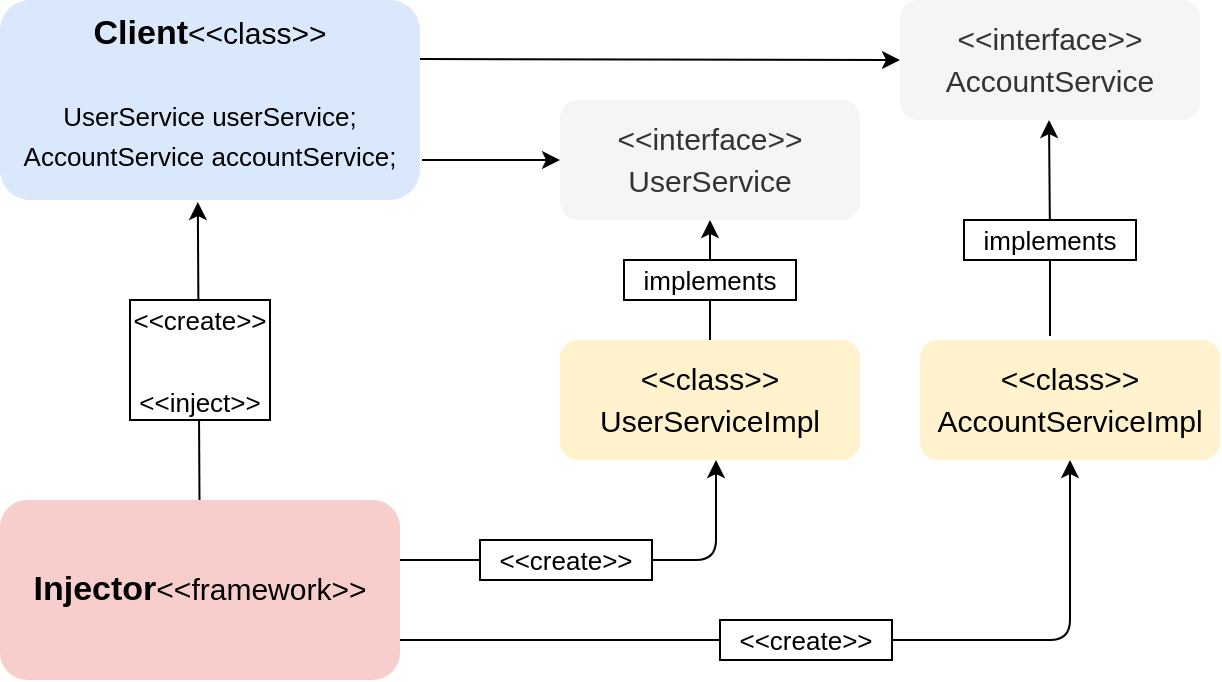 <mxfile version="13.10.1" type="device"><diagram id="ffoG0_MGvMSPFaagKR43" name="Page-1"><mxGraphModel dx="788" dy="490" grid="1" gridSize="10" guides="1" tooltips="1" connect="1" arrows="1" fold="1" page="1" pageScale="1" pageWidth="827" pageHeight="1169" math="0" shadow="0"><root><mxCell id="0"/><mxCell id="1" parent="0"/><mxCell id="lZxEKcPI4mCkSVf3RGbG-2" value="&lt;b&gt;Client&lt;/b&gt;&lt;font style=&quot;font-size: 15px&quot;&gt;&amp;lt;&amp;lt;class&amp;gt;&amp;gt;&lt;/font&gt;&lt;br&gt;&lt;br&gt;&lt;font style=&quot;font-size: 13px&quot;&gt;UserService userService;&lt;br&gt;AccountService accountService;&lt;br&gt;&lt;/font&gt;" style="rounded=1;html=1;fillColor=#dae8fc;strokeColor=none;verticalAlign=top;fontSize=17;whiteSpace=wrap;" parent="1" vertex="1"><mxGeometry x="120" y="150" width="210" height="100" as="geometry"/></mxCell><mxCell id="lZxEKcPI4mCkSVf3RGbG-4" value="&lt;b&gt;Injector&lt;/b&gt;&lt;font style=&quot;font-size: 15px&quot;&gt;&amp;lt;&amp;lt;framework&amp;gt;&amp;gt;&lt;/font&gt;" style="rounded=1;html=1;fontSize=17;fillColor=#f8cecc;whiteSpace=wrap;labelBorderColor=none;labelBackgroundColor=none;strokeColor=none;" parent="1" vertex="1"><mxGeometry x="120" y="400" width="200" height="90" as="geometry"/></mxCell><mxCell id="lZxEKcPI4mCkSVf3RGbG-7" value="" style="endArrow=classic;html=1;fontSize=17;entryX=0.471;entryY=1.01;entryDx=0;entryDy=0;entryPerimeter=0;" parent="1" source="lZxEKcPI4mCkSVf3RGbG-4" target="lZxEKcPI4mCkSVf3RGbG-2" edge="1"><mxGeometry width="50" height="50" relative="1" as="geometry"><mxPoint x="220" y="310" as="sourcePoint"/><mxPoint x="270" y="260" as="targetPoint"/></mxGeometry></mxCell><mxCell id="lZxEKcPI4mCkSVf3RGbG-8" value="&lt;font style=&quot;font-size: 13px&quot;&gt;&amp;lt;&amp;lt;create&amp;gt;&amp;gt;&lt;br&gt;&lt;br&gt;&amp;lt;&amp;lt;inject&amp;gt;&amp;gt;&lt;/font&gt;" style="rounded=0;whiteSpace=wrap;html=1;strokeColor=#000000;fontSize=17;" parent="1" vertex="1"><mxGeometry x="185" y="300" width="70" height="60" as="geometry"/></mxCell><mxCell id="lZxEKcPI4mCkSVf3RGbG-10" value="&lt;font style=&quot;font-size: 15px&quot;&gt;&amp;lt;&amp;lt;class&amp;gt;&amp;gt;&lt;br&gt;UserServiceImpl&lt;/font&gt;" style="rounded=1;whiteSpace=wrap;html=1;labelBackgroundColor=none;fontSize=17;fillColor=#fff2cc;strokeColor=none;" parent="1" vertex="1"><mxGeometry x="400" y="320" width="150" height="60" as="geometry"/></mxCell><mxCell id="lZxEKcPI4mCkSVf3RGbG-11" value="" style="endArrow=classic;html=1;fontSize=17;fontColor=#000000;entryX=0.52;entryY=1;entryDx=0;entryDy=0;entryPerimeter=0;" parent="1" target="lZxEKcPI4mCkSVf3RGbG-10" edge="1"><mxGeometry width="50" height="50" relative="1" as="geometry"><mxPoint x="320" y="430" as="sourcePoint"/><mxPoint x="580" y="430" as="targetPoint"/><Array as="points"><mxPoint x="478" y="430"/></Array></mxGeometry></mxCell><mxCell id="lZxEKcPI4mCkSVf3RGbG-12" value="&lt;font style=&quot;font-size: 13px&quot;&gt;&amp;lt;&amp;lt;create&amp;gt;&amp;gt;&lt;/font&gt;" style="rounded=0;whiteSpace=wrap;html=1;labelBackgroundColor=none;strokeColor=#000000;fontSize=17;fontColor=#000000;" parent="1" vertex="1"><mxGeometry x="360" y="420" width="86" height="20" as="geometry"/></mxCell><mxCell id="lZxEKcPI4mCkSVf3RGbG-15" value="&lt;font style=&quot;font-size: 15px&quot;&gt;&amp;lt;&amp;lt;class&amp;gt;&amp;gt;&lt;br&gt;AccountServiceImpl&lt;/font&gt;" style="rounded=1;whiteSpace=wrap;html=1;labelBackgroundColor=none;fontSize=17;fillColor=#fff2cc;strokeColor=none;" parent="1" vertex="1"><mxGeometry x="580" y="320" width="150" height="60" as="geometry"/></mxCell><mxCell id="lZxEKcPI4mCkSVf3RGbG-20" value="" style="endArrow=classic;html=1;fontSize=17;fontColor=#000000;exitX=1;exitY=0.75;exitDx=0;exitDy=0;entryX=0.5;entryY=1;entryDx=0;entryDy=0;" parent="1" source="lZxEKcPI4mCkSVf3RGbG-19" target="lZxEKcPI4mCkSVf3RGbG-15" edge="1"><mxGeometry width="50" height="50" relative="1" as="geometry"><mxPoint x="340" y="450" as="sourcePoint"/><mxPoint x="682" y="420" as="targetPoint"/><Array as="points"><mxPoint x="500" y="470"/><mxPoint x="655" y="470"/></Array></mxGeometry></mxCell><mxCell id="lZxEKcPI4mCkSVf3RGbG-19" value="&lt;font style=&quot;font-size: 13px&quot;&gt;&amp;lt;&amp;lt;create&amp;gt;&amp;gt;&lt;/font&gt;" style="rounded=0;whiteSpace=wrap;html=1;labelBackgroundColor=none;strokeColor=#000000;fontSize=17;fontColor=#000000;" parent="1" vertex="1"><mxGeometry x="480" y="460" width="86" height="20" as="geometry"/></mxCell><mxCell id="lZxEKcPI4mCkSVf3RGbG-29" value="" style="endArrow=none;html=1;fontSize=17;fontColor=#000000;entryX=0;entryY=0.5;entryDx=0;entryDy=0;" parent="1" target="lZxEKcPI4mCkSVf3RGbG-19" edge="1"><mxGeometry width="50" height="50" relative="1" as="geometry"><mxPoint x="320" y="470" as="sourcePoint"/><mxPoint x="470" y="465" as="targetPoint"/></mxGeometry></mxCell><mxCell id="lZxEKcPI4mCkSVf3RGbG-30" value="&lt;font style=&quot;font-size: 15px&quot;&gt;&amp;lt;&amp;lt;interface&amp;gt;&amp;gt;&lt;br&gt;UserService&lt;/font&gt;" style="rounded=1;whiteSpace=wrap;html=1;labelBackgroundColor=none;fontSize=17;fillColor=#f5f5f5;fontColor=#333333;strokeColor=none;" parent="1" vertex="1"><mxGeometry x="400" y="200" width="150" height="60" as="geometry"/></mxCell><mxCell id="lZxEKcPI4mCkSVf3RGbG-31" value="&lt;font style=&quot;font-size: 15px&quot;&gt;&amp;lt;&amp;lt;interface&amp;gt;&amp;gt;&lt;br&gt;AccountService&lt;/font&gt;" style="rounded=1;whiteSpace=wrap;html=1;labelBackgroundColor=none;fontSize=17;fillColor=#f5f5f5;fontColor=#333333;strokeColor=none;" parent="1" vertex="1"><mxGeometry x="570" y="150" width="150" height="60" as="geometry"/></mxCell><mxCell id="lZxEKcPI4mCkSVf3RGbG-32" value="" style="endArrow=classic;html=1;fontSize=17;fontColor=#000000;entryX=0;entryY=0.5;entryDx=0;entryDy=0;" parent="1" target="lZxEKcPI4mCkSVf3RGbG-30" edge="1"><mxGeometry width="50" height="50" relative="1" as="geometry"><mxPoint x="331" y="230" as="sourcePoint"/><mxPoint x="390" y="320" as="targetPoint"/></mxGeometry></mxCell><mxCell id="lZxEKcPI4mCkSVf3RGbG-33" value="" style="endArrow=classic;html=1;fontSize=17;fontColor=#000000;entryX=0;entryY=0.5;entryDx=0;entryDy=0;exitX=1.005;exitY=0.69;exitDx=0;exitDy=0;exitPerimeter=0;" parent="1" target="lZxEKcPI4mCkSVf3RGbG-31" edge="1"><mxGeometry width="50" height="50" relative="1" as="geometry"><mxPoint x="330.0" y="179.5" as="sourcePoint"/><mxPoint x="398.95" y="180.5" as="targetPoint"/></mxGeometry></mxCell><mxCell id="lZxEKcPI4mCkSVf3RGbG-35" value="" style="endArrow=classic;html=1;fontSize=17;fontColor=#000000;entryX=0.5;entryY=1;entryDx=0;entryDy=0;exitX=0.5;exitY=0;exitDx=0;exitDy=0;" parent="1" source="lZxEKcPI4mCkSVf3RGbG-10" target="lZxEKcPI4mCkSVf3RGbG-30" edge="1"><mxGeometry width="50" height="50" relative="1" as="geometry"><mxPoint x="340" y="370" as="sourcePoint"/><mxPoint x="390" y="320" as="targetPoint"/></mxGeometry></mxCell><mxCell id="lZxEKcPI4mCkSVf3RGbG-36" value="" style="endArrow=classic;html=1;fontSize=17;fontColor=#000000;entryX=0.5;entryY=1;entryDx=0;entryDy=0;" parent="1" source="lZxEKcPI4mCkSVf3RGbG-39" edge="1"><mxGeometry width="50" height="50" relative="1" as="geometry"><mxPoint x="645" y="318" as="sourcePoint"/><mxPoint x="644.5" y="210" as="targetPoint"/></mxGeometry></mxCell><mxCell id="lZxEKcPI4mCkSVf3RGbG-37" value="&lt;font style=&quot;font-size: 13px&quot;&gt;implements&lt;/font&gt;" style="rounded=0;whiteSpace=wrap;html=1;labelBackgroundColor=none;strokeColor=#000000;fontSize=17;fontColor=#000000;" parent="1" vertex="1"><mxGeometry x="432" y="280" width="86" height="20" as="geometry"/></mxCell><mxCell id="lZxEKcPI4mCkSVf3RGbG-39" value="&lt;font style=&quot;font-size: 13px&quot;&gt;implements&lt;/font&gt;" style="rounded=0;whiteSpace=wrap;html=1;labelBackgroundColor=none;strokeColor=#000000;fontSize=17;fontColor=#000000;" parent="1" vertex="1"><mxGeometry x="602" y="260" width="86" height="20" as="geometry"/></mxCell><mxCell id="lZxEKcPI4mCkSVf3RGbG-41" value="" style="endArrow=none;html=1;fontSize=17;fontColor=#000000;entryX=0.5;entryY=1;entryDx=0;entryDy=0;strokeWidth=1;" parent="1" target="lZxEKcPI4mCkSVf3RGbG-39" edge="1"><mxGeometry width="50" height="50" relative="1" as="geometry"><mxPoint x="645" y="318" as="sourcePoint"/><mxPoint x="390" y="320" as="targetPoint"/></mxGeometry></mxCell></root></mxGraphModel></diagram></mxfile>